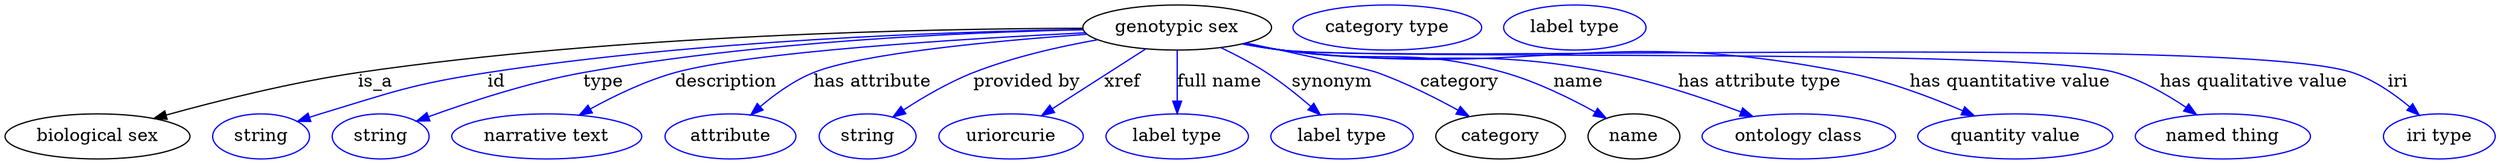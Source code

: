 digraph {
	graph [bb="0,0,1976.6,123"];
	node [label="\N"];
	"genotypic sex"	[height=0.5,
		label="genotypic sex",
		pos="929.44,105",
		width=2.0762];
	"biological sex"	[height=0.5,
		pos="73.443,18",
		width=2.0401];
	"genotypic sex" -> "biological sex"	[label=is_a,
		lp="294.44,61.5",
		pos="e,118.2,32.329 854.54,104.4 733.27,104.05 486.71,99.213 280.44,69 228.06,61.327 169.52,46.595 128.09,35.1"];
	id	[color=blue,
		height=0.5,
		label=string,
		pos="203.44,18",
		width=1.0652];
	"genotypic sex" -> id	[color=blue,
		label=id,
		lp="389.44,61.5",
		pos="e,232.49,29.778 854.65,103.53 748.87,101.89 549.79,95.206 382.44,69 323.13,59.711 308.92,53.375 251.44,36 248.35,35.066 245.17,34.053 \
241.98,33.002",
		style=solid];
	type	[color=blue,
		height=0.5,
		label=string,
		pos="298.44,18",
		width=1.0652];
	"genotypic sex" -> type	[color=blue,
		label=type,
		lp="473.44,61.5",
		pos="e,326.92,30.304 854.83,103.4 761.26,101.52 596.25,94.473 457.44,69 415.2,61.247 368.49,45.675 336.69,33.958",
		style=solid];
	description	[color=blue,
		height=0.5,
		label="narrative text",
		pos="430.44,18",
		width=2.0943];
	"genotypic sex" -> description	[color=blue,
		label=description,
		lp="570.94,61.5",
		pos="e,455.67,34.97 856.65,100.88 758.68,96.124 589.83,85.792 530.44,69 507.33,62.464 483.19,50.563 464.43,40.012",
		style=solid];
	"has attribute"	[color=blue,
		height=0.5,
		label=attribute,
		pos="575.44,18",
		width=1.4443];
	"genotypic sex" -> "has attribute"	[color=blue,
		label="has attribute",
		lp="687.44,61.5",
		pos="e,591.5,35.363 857.83,99.67 785.31,94.515 678.57,84.588 640.44,69 625.24,62.784 610.54,52.015 598.97,42.059",
		style=solid];
	"provided by"	[color=blue,
		height=0.5,
		label=string,
		pos="683.44,18",
		width=1.0652];
	"genotypic sex" -> "provided by"	[color=blue,
		label="provided by",
		lp="809.94,61.5",
		pos="e,703.53,33.507 866.13,95.221 835.61,89.767 798.91,81.379 767.44,69 748.04,61.364 727.91,49.539 712.22,39.305",
		style=solid];
	xref	[color=blue,
		height=0.5,
		label=uriorcurie,
		pos="797.44,18",
		width=1.5887];
	"genotypic sex" -> xref	[color=blue,
		label=xref,
		lp="885.94,61.5",
		pos="e,821.71,34.629 904.62,88.012 883.56,74.452 853.19,54.896 830.15,40.061",
		style=solid];
	"full name"	[color=blue,
		height=0.5,
		label="label type",
		pos="929.44,18",
		width=1.5707];
	"genotypic sex" -> "full name"	[color=blue,
		label="full name",
		lp="962.94,61.5",
		pos="e,929.44,36.175 929.44,86.799 929.44,75.163 929.44,59.548 929.44,46.237",
		style=solid];
	synonym	[color=blue,
		height=0.5,
		label="label type",
		pos="1060.4,18",
		width=1.5707];
	"genotypic sex" -> synonym	[color=blue,
		label=synonym,
		lp="1052.4,61.5",
		pos="e,1043.2,35.265 963.93,89.021 975.83,83.329 989.04,76.415 1000.4,69 1012.7,61.05 1025.2,50.952 1035.7,41.916",
		style=solid];
	category	[height=0.5,
		pos="1186.4,18",
		width=1.4263];
	"genotypic sex" -> category	[color=blue,
		label=category,
		lp="1153.9,61.5",
		pos="e,1161.5,34.007 984.36,92.63 1026.3,83.827 1078.5,72.553 1088.4,69 1110.6,61.06 1134.1,49.183 1152.6,38.998",
		style=solid];
	name	[height=0.5,
		pos="1292.4,18",
		width=1.011];
	"genotypic sex" -> name	[color=blue,
		label=name,
		lp="1248.4,61.5",
		pos="e,1270.4,32.506 982.88,92.231 992.68,90.307 1002.8,88.467 1012.4,87 1090.6,75.052 1113.4,90.596 1189.4,69 1214.9,61.782 1241.7,48.577 \
1261.5,37.549",
		style=solid];
	"has attribute type"	[color=blue,
		height=0.5,
		label="ontology class",
		pos="1423.4,18",
		width=2.1304];
	"genotypic sex" -> "has attribute type"	[color=blue,
		label="has attribute type",
		lp="1392.4,61.5",
		pos="e,1386.9,33.972 981.95,92.148 992.03,90.185 1002.5,88.352 1012.4,87 1127.2,71.344 1158.8,91.381 1272.4,69 1308.5,61.905 1347.8,48.691 \
1377.3,37.629",
		style=solid];
	"has quantitative value"	[color=blue,
		height=0.5,
		label="quantity value",
		pos="1595.4,18",
		width=2.1484];
	"genotypic sex" -> "has quantitative value"	[color=blue,
		label="has quantitative value",
		lp="1591.4,61.5",
		pos="e,1563,34.437 981.48,92.001 991.7,90.025 1002.4,88.226 1012.4,87 1210.7,62.884 1265.7,108.4 1461.4,69 1493.3,62.593 1527.6,49.681 \
1553.5,38.584",
		style=solid];
	"has qualitative value"	[color=blue,
		height=0.5,
		label="named thing",
		pos="1760.4,18",
		width=1.9318];
	"genotypic sex" -> "has qualitative value"	[color=blue,
		label="has qualitative value",
		lp="1784.9,61.5",
		pos="e,1739.5,35.432 981.47,91.897 991.68,89.93 1002.4,88.16 1012.4,87 1085.7,78.574 1604.6,89.326 1675.4,69 1695.4,63.263 1715.6,51.709 \
1731.3,41.152",
		style=solid];
	iri	[color=blue,
		height=0.5,
		label="iri type",
		pos="1932.4,18",
		width=1.2277];
	"genotypic sex" -> iri	[color=blue,
		label=iri,
		lp="1899.4,61.5",
		pos="e,1916.5,34.951 981.02,91.934 991.37,89.937 1002.2,88.147 1012.4,87 1106.4,76.468 1773.8,99.119 1863.4,69 1880.2,63.358 1896.4,52.051 \
1908.9,41.615",
		style=solid];
	"named thing_category"	[color=blue,
		height=0.5,
		label="category type",
		pos="1096.4,105",
		width=2.0762];
	attribute_name	[color=blue,
		height=0.5,
		label="label type",
		pos="1245.4,105",
		width=1.5707];
}
